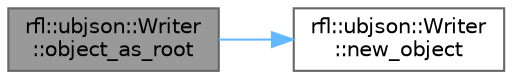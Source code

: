 digraph "rfl::ubjson::Writer::object_as_root"
{
 // LATEX_PDF_SIZE
  bgcolor="transparent";
  edge [fontname=Helvetica,fontsize=10,labelfontname=Helvetica,labelfontsize=10];
  node [fontname=Helvetica,fontsize=10,shape=box,height=0.2,width=0.4];
  rankdir="LR";
  Node1 [id="Node000001",label="rfl::ubjson::Writer\l::object_as_root",height=0.2,width=0.4,color="gray40", fillcolor="grey60", style="filled", fontcolor="black",tooltip=" "];
  Node1 -> Node2 [id="edge2_Node000001_Node000002",color="steelblue1",style="solid",tooltip=" "];
  Node2 [id="Node000002",label="rfl::ubjson::Writer\l::new_object",height=0.2,width=0.4,color="grey40", fillcolor="white", style="filled",URL="$classrfl_1_1ubjson_1_1_writer.html#a25d8342afd0afa468e83a79412980c92",tooltip=" "];
}
